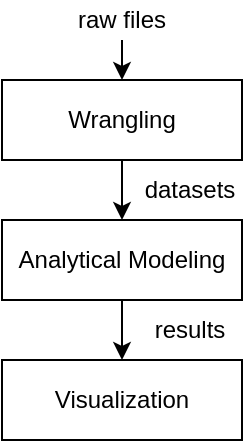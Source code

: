 <mxfile version="15.6.8" type="device" pages="2"><diagram id="prtHgNgQTEPvFCAcTncT" name="Page-1"><mxGraphModel dx="868" dy="482" grid="1" gridSize="10" guides="1" tooltips="1" connect="1" arrows="1" fold="1" page="1" pageScale="1" pageWidth="827" pageHeight="1169" math="0" shadow="0"><root><mxCell id="0"/><mxCell id="1" parent="0"/><mxCell id="TFgVP1jIXU8hVqxlKNhA-1" value="Wrangling" style="rounded=0;whiteSpace=wrap;html=1;" parent="1" vertex="1"><mxGeometry x="320" y="130" width="120" height="40" as="geometry"/></mxCell><mxCell id="TFgVP1jIXU8hVqxlKNhA-2" value="raw files" style="text;html=1;strokeColor=none;fillColor=none;align=center;verticalAlign=middle;whiteSpace=wrap;rounded=0;" parent="1" vertex="1"><mxGeometry x="350" y="90" width="60" height="20" as="geometry"/></mxCell><mxCell id="TFgVP1jIXU8hVqxlKNhA-3" value="" style="endArrow=classic;html=1;" parent="1" source="TFgVP1jIXU8hVqxlKNhA-2" target="TFgVP1jIXU8hVqxlKNhA-1" edge="1"><mxGeometry width="50" height="50" relative="1" as="geometry"><mxPoint x="390" y="270" as="sourcePoint"/><mxPoint x="440" y="220" as="targetPoint"/></mxGeometry></mxCell><mxCell id="TFgVP1jIXU8hVqxlKNhA-4" value="datasets" style="text;html=1;strokeColor=none;fillColor=none;align=center;verticalAlign=middle;whiteSpace=wrap;rounded=0;" parent="1" vertex="1"><mxGeometry x="394" y="175" width="40" height="20" as="geometry"/></mxCell><mxCell id="TFgVP1jIXU8hVqxlKNhA-7" value="Analytical Modeling" style="rounded=0;whiteSpace=wrap;html=1;" parent="1" vertex="1"><mxGeometry x="320" y="200" width="120" height="40" as="geometry"/></mxCell><mxCell id="TFgVP1jIXU8hVqxlKNhA-8" value="" style="endArrow=classic;html=1;exitX=0.5;exitY=1;exitDx=0;exitDy=0;entryX=0.5;entryY=0;entryDx=0;entryDy=0;" parent="1" source="TFgVP1jIXU8hVqxlKNhA-1" target="TFgVP1jIXU8hVqxlKNhA-7" edge="1"><mxGeometry width="50" height="50" relative="1" as="geometry"><mxPoint x="390" y="270" as="sourcePoint"/><mxPoint x="440" y="220" as="targetPoint"/></mxGeometry></mxCell><mxCell id="TFgVP1jIXU8hVqxlKNhA-9" value="Visualization" style="rounded=0;whiteSpace=wrap;html=1;" parent="1" vertex="1"><mxGeometry x="320" y="270" width="120" height="40" as="geometry"/></mxCell><mxCell id="TFgVP1jIXU8hVqxlKNhA-10" value="" style="endArrow=classic;html=1;exitX=0.5;exitY=1;exitDx=0;exitDy=0;entryX=0.5;entryY=0;entryDx=0;entryDy=0;" parent="1" source="TFgVP1jIXU8hVqxlKNhA-7" target="TFgVP1jIXU8hVqxlKNhA-9" edge="1"><mxGeometry width="50" height="50" relative="1" as="geometry"><mxPoint x="390" y="270" as="sourcePoint"/><mxPoint x="440" y="220" as="targetPoint"/></mxGeometry></mxCell><mxCell id="TFgVP1jIXU8hVqxlKNhA-11" value="results" style="text;html=1;strokeColor=none;fillColor=none;align=center;verticalAlign=middle;whiteSpace=wrap;rounded=0;" parent="1" vertex="1"><mxGeometry x="394" y="245" width="40" height="20" as="geometry"/></mxCell></root></mxGraphModel></diagram><diagram id="u8W4s8q2Rw3TqPQu-QC4" name="Page-2"><mxGraphModel dx="868" dy="425" grid="1" gridSize="10" guides="1" tooltips="1" connect="1" arrows="1" fold="1" page="1" pageScale="1" pageWidth="827" pageHeight="1169" math="0" shadow="0"><root><mxCell id="jXMMqAmTPe9FE61n8jcU-0"/><mxCell id="jXMMqAmTPe9FE61n8jcU-1" parent="jXMMqAmTPe9FE61n8jcU-0"/><mxCell id="bbjFEZ2pXeu27xjY7uBK-0" value="Wrangling" style="rounded=0;whiteSpace=wrap;html=1;" vertex="1" parent="jXMMqAmTPe9FE61n8jcU-1"><mxGeometry x="200" y="150" width="120" height="60" as="geometry"/></mxCell><mxCell id="bbjFEZ2pXeu27xjY7uBK-1" value="raw files" style="text;html=1;strokeColor=none;fillColor=none;align=center;verticalAlign=middle;whiteSpace=wrap;rounded=0;" vertex="1" parent="jXMMqAmTPe9FE61n8jcU-1"><mxGeometry x="100" y="170" width="60" height="20" as="geometry"/></mxCell><mxCell id="bbjFEZ2pXeu27xjY7uBK-2" value="" style="endArrow=classic;html=1;" edge="1" parent="jXMMqAmTPe9FE61n8jcU-1" source="bbjFEZ2pXeu27xjY7uBK-1" target="bbjFEZ2pXeu27xjY7uBK-0"><mxGeometry width="50" height="50" relative="1" as="geometry"><mxPoint x="390" y="270" as="sourcePoint"/><mxPoint x="440" y="220" as="targetPoint"/></mxGeometry></mxCell><mxCell id="bbjFEZ2pXeu27xjY7uBK-3" value="datasets" style="text;html=1;strokeColor=none;fillColor=none;align=center;verticalAlign=middle;whiteSpace=wrap;rounded=0;" vertex="1" parent="jXMMqAmTPe9FE61n8jcU-1"><mxGeometry x="340" y="160" width="40" height="20" as="geometry"/></mxCell><mxCell id="bbjFEZ2pXeu27xjY7uBK-4" value="Analytics" style="rounded=0;whiteSpace=wrap;html=1;" vertex="1" parent="jXMMqAmTPe9FE61n8jcU-1"><mxGeometry x="400" y="150" width="120" height="60" as="geometry"/></mxCell><mxCell id="bbjFEZ2pXeu27xjY7uBK-5" value="" style="endArrow=classic;html=1;exitX=1;exitY=0.5;exitDx=0;exitDy=0;entryX=0;entryY=0.5;entryDx=0;entryDy=0;" edge="1" parent="jXMMqAmTPe9FE61n8jcU-1" source="bbjFEZ2pXeu27xjY7uBK-0" target="bbjFEZ2pXeu27xjY7uBK-4"><mxGeometry width="50" height="50" relative="1" as="geometry"><mxPoint x="390" y="270" as="sourcePoint"/><mxPoint x="440" y="220" as="targetPoint"/></mxGeometry></mxCell><mxCell id="bbjFEZ2pXeu27xjY7uBK-6" value="Visualization" style="rounded=0;whiteSpace=wrap;html=1;" vertex="1" parent="jXMMqAmTPe9FE61n8jcU-1"><mxGeometry x="600" y="150" width="120" height="60" as="geometry"/></mxCell><mxCell id="bbjFEZ2pXeu27xjY7uBK-7" value="" style="endArrow=classic;html=1;exitX=1;exitY=0.5;exitDx=0;exitDy=0;entryX=0;entryY=0.5;entryDx=0;entryDy=0;" edge="1" parent="jXMMqAmTPe9FE61n8jcU-1" source="bbjFEZ2pXeu27xjY7uBK-4" target="bbjFEZ2pXeu27xjY7uBK-6"><mxGeometry width="50" height="50" relative="1" as="geometry"><mxPoint x="390" y="270" as="sourcePoint"/><mxPoint x="440" y="220" as="targetPoint"/></mxGeometry></mxCell><mxCell id="bbjFEZ2pXeu27xjY7uBK-8" value="results" style="text;html=1;strokeColor=none;fillColor=none;align=center;verticalAlign=middle;whiteSpace=wrap;rounded=0;" vertex="1" parent="jXMMqAmTPe9FE61n8jcU-1"><mxGeometry x="540" y="160" width="40" height="20" as="geometry"/></mxCell></root></mxGraphModel></diagram></mxfile>